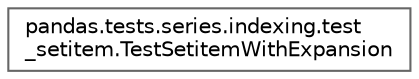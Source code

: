 digraph "Graphical Class Hierarchy"
{
 // LATEX_PDF_SIZE
  bgcolor="transparent";
  edge [fontname=Helvetica,fontsize=10,labelfontname=Helvetica,labelfontsize=10];
  node [fontname=Helvetica,fontsize=10,shape=box,height=0.2,width=0.4];
  rankdir="LR";
  Node0 [id="Node000000",label="pandas.tests.series.indexing.test\l_setitem.TestSetitemWithExpansion",height=0.2,width=0.4,color="grey40", fillcolor="white", style="filled",URL="$d2/d60/classpandas_1_1tests_1_1series_1_1indexing_1_1test__setitem_1_1TestSetitemWithExpansion.html",tooltip=" "];
}
